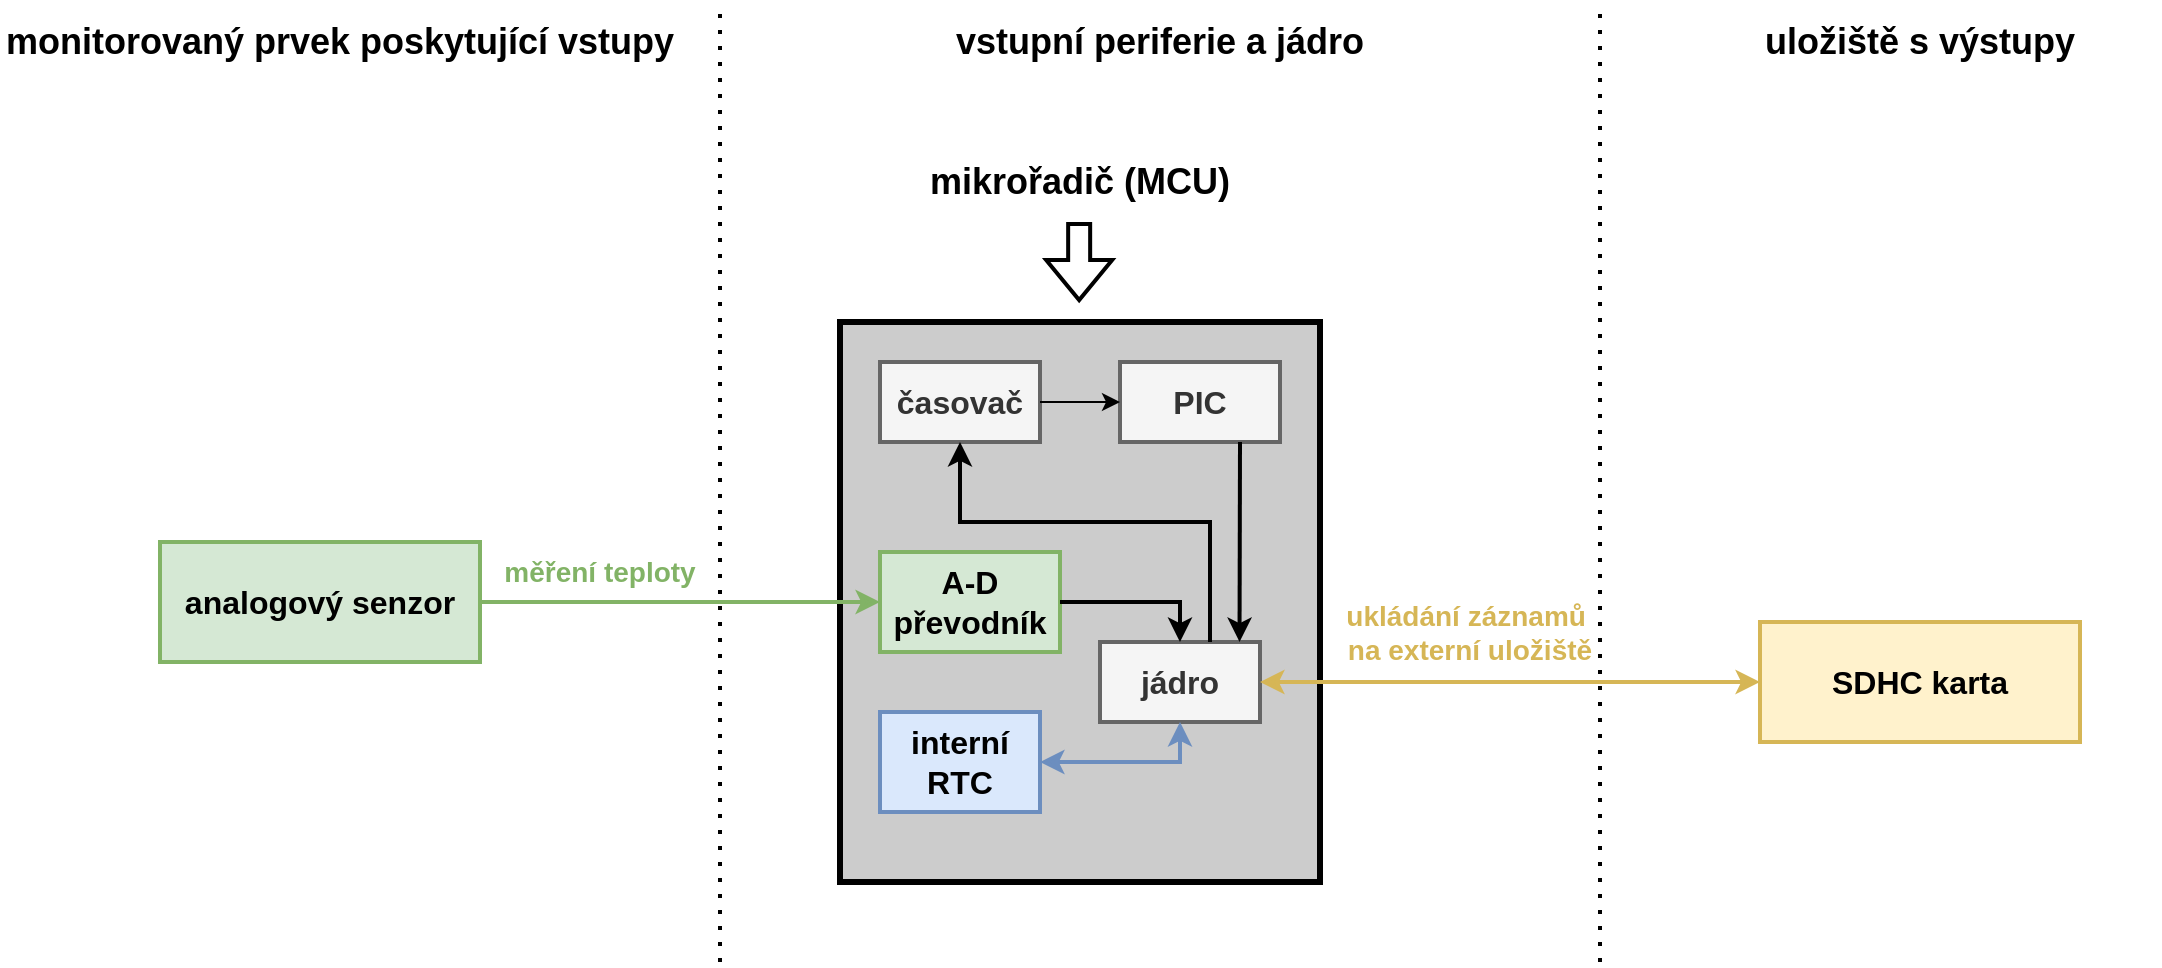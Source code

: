 <mxfile version="26.0.16">
  <diagram name="Page-1" id="1f4frj1IumFev-JVh3TB">
    <mxGraphModel dx="1434" dy="836" grid="1" gridSize="10" guides="1" tooltips="1" connect="1" arrows="1" fold="1" page="1" pageScale="1" pageWidth="1169" pageHeight="827" math="0" shadow="0">
      <root>
        <mxCell id="0" />
        <mxCell id="1" parent="0" />
        <mxCell id="nnQvtGdqVhCBiGd7Ad1P-1" value="" style="rounded=0;whiteSpace=wrap;html=1;strokeColor=#000000;strokeWidth=3;fillColor=#CCCCCC;" parent="1" vertex="1">
          <mxGeometry x="460" y="240" width="240" height="280" as="geometry" />
        </mxCell>
        <mxCell id="nnQvtGdqVhCBiGd7Ad1P-2" value="&lt;font style=&quot;font-size: 16px;&quot;&gt;&lt;b style=&quot;&quot;&gt;analogový senzor&lt;/b&gt;&lt;/font&gt;" style="rounded=0;whiteSpace=wrap;html=1;fillColor=#d5e8d4;strokeColor=#82b366;strokeWidth=2;" parent="1" vertex="1">
          <mxGeometry x="120" y="350" width="160" height="60" as="geometry" />
        </mxCell>
        <mxCell id="nnQvtGdqVhCBiGd7Ad1P-3" value="" style="endArrow=classic;html=1;rounded=0;entryX=0;entryY=0.5;entryDx=0;entryDy=0;exitX=1;exitY=0.5;exitDx=0;exitDy=0;fillColor=#d5e8d4;strokeColor=#82b366;strokeWidth=2;" parent="1" source="nnQvtGdqVhCBiGd7Ad1P-2" target="nnQvtGdqVhCBiGd7Ad1P-4" edge="1">
          <mxGeometry width="50" height="50" relative="1" as="geometry">
            <mxPoint x="220" y="450" as="sourcePoint" />
            <mxPoint x="380" y="430" as="targetPoint" />
          </mxGeometry>
        </mxCell>
        <mxCell id="nnQvtGdqVhCBiGd7Ad1P-4" value="&lt;font style=&quot;font-size: 16px;&quot;&gt;&lt;b style=&quot;&quot;&gt;A-D&lt;/b&gt;&lt;/font&gt;&lt;div&gt;&lt;font style=&quot;font-size: 16px;&quot;&gt;&lt;b style=&quot;&quot;&gt;převodník&lt;/b&gt;&lt;/font&gt;&lt;/div&gt;" style="rounded=0;whiteSpace=wrap;html=1;fillColor=#d5e8d4;strokeColor=#82b366;strokeWidth=2;" parent="1" vertex="1">
          <mxGeometry x="480" y="355" width="90" height="50" as="geometry" />
        </mxCell>
        <mxCell id="nnQvtGdqVhCBiGd7Ad1P-7" value="&lt;b style=&quot;&quot;&gt;&lt;font style=&quot;font-size: 16px;&quot;&gt;interní&lt;/font&gt;&lt;/b&gt;&lt;div&gt;&lt;b style=&quot;&quot;&gt;&lt;font style=&quot;font-size: 16px;&quot;&gt;RTC&lt;/font&gt;&lt;/b&gt;&lt;/div&gt;" style="rounded=0;whiteSpace=wrap;html=1;fillColor=#dae8fc;strokeColor=#6c8ebf;strokeWidth=2;" parent="1" vertex="1">
          <mxGeometry x="480" y="435" width="80" height="50" as="geometry" />
        </mxCell>
        <mxCell id="nnQvtGdqVhCBiGd7Ad1P-9" value="&lt;font style=&quot;font-size: 16px;&quot;&gt;&lt;b style=&quot;&quot;&gt;SDHC karta&lt;/b&gt;&lt;/font&gt;" style="rounded=0;whiteSpace=wrap;html=1;fillColor=#fff2cc;strokeColor=#d6b656;strokeWidth=2;" parent="1" vertex="1">
          <mxGeometry x="920" y="390" width="160" height="60" as="geometry" />
        </mxCell>
        <mxCell id="nnQvtGdqVhCBiGd7Ad1P-11" value="&lt;font style=&quot;font-size: 16px;&quot;&gt;&lt;b style=&quot;&quot;&gt;jádro&lt;/b&gt;&lt;/font&gt;" style="rounded=0;whiteSpace=wrap;html=1;fillColor=#f5f5f5;fontColor=#333333;strokeColor=#666666;strokeWidth=2;" parent="1" vertex="1">
          <mxGeometry x="590" y="400" width="80" height="40" as="geometry" />
        </mxCell>
        <mxCell id="nnQvtGdqVhCBiGd7Ad1P-12" value="" style="endArrow=classic;html=1;rounded=0;exitX=1;exitY=0.5;exitDx=0;exitDy=0;entryX=0.5;entryY=0;entryDx=0;entryDy=0;strokeWidth=2;" parent="1" source="nnQvtGdqVhCBiGd7Ad1P-4" target="nnQvtGdqVhCBiGd7Ad1P-11" edge="1">
          <mxGeometry width="50" height="50" relative="1" as="geometry">
            <mxPoint x="590" y="410" as="sourcePoint" />
            <mxPoint x="640" y="360" as="targetPoint" />
            <Array as="points">
              <mxPoint x="630" y="380" />
            </Array>
          </mxGeometry>
        </mxCell>
        <mxCell id="nnQvtGdqVhCBiGd7Ad1P-13" value="" style="endArrow=classic;html=1;rounded=0;exitX=1;exitY=0.5;exitDx=0;exitDy=0;entryX=0.5;entryY=1;entryDx=0;entryDy=0;startArrow=classic;startFill=1;fillColor=#dae8fc;strokeColor=#6c8ebf;strokeWidth=2;" parent="1" source="nnQvtGdqVhCBiGd7Ad1P-7" target="nnQvtGdqVhCBiGd7Ad1P-11" edge="1">
          <mxGeometry width="50" height="50" relative="1" as="geometry">
            <mxPoint x="590" y="410" as="sourcePoint" />
            <mxPoint x="640" y="360" as="targetPoint" />
            <Array as="points">
              <mxPoint x="630" y="460" />
            </Array>
          </mxGeometry>
        </mxCell>
        <mxCell id="nnQvtGdqVhCBiGd7Ad1P-15" value="&lt;font style=&quot;font-size: 16px;&quot;&gt;&lt;b style=&quot;&quot;&gt;časovač&lt;/b&gt;&lt;/font&gt;" style="rounded=0;whiteSpace=wrap;html=1;fillColor=#f5f5f5;fontColor=#333333;strokeColor=#666666;strokeWidth=2;" parent="1" vertex="1">
          <mxGeometry x="480" y="260" width="80" height="40" as="geometry" />
        </mxCell>
        <mxCell id="nnQvtGdqVhCBiGd7Ad1P-17" style="edgeStyle=orthogonalEdgeStyle;rounded=0;orthogonalLoop=1;jettySize=auto;html=1;exitX=0.5;exitY=1;exitDx=0;exitDy=0;startArrow=classic;startFill=1;endArrow=none;endFill=1;strokeWidth=2;" parent="1" source="nnQvtGdqVhCBiGd7Ad1P-15" edge="1">
          <mxGeometry relative="1" as="geometry">
            <mxPoint x="515" y="320.0" as="sourcePoint" />
            <mxPoint x="645" y="400" as="targetPoint" />
            <Array as="points">
              <mxPoint x="520" y="340" />
              <mxPoint x="645" y="340" />
            </Array>
          </mxGeometry>
        </mxCell>
        <mxCell id="nnQvtGdqVhCBiGd7Ad1P-24" value="&lt;font style=&quot;font-size: 16px;&quot;&gt;&lt;b style=&quot;&quot;&gt;PIC&lt;/b&gt;&lt;/font&gt;" style="rounded=0;whiteSpace=wrap;html=1;fillColor=#f5f5f5;fontColor=#333333;strokeColor=#666666;strokeWidth=2;" parent="1" vertex="1">
          <mxGeometry x="600" y="260" width="80" height="40" as="geometry" />
        </mxCell>
        <mxCell id="nnQvtGdqVhCBiGd7Ad1P-25" value="" style="endArrow=classic;html=1;rounded=0;exitX=1;exitY=0.5;exitDx=0;exitDy=0;entryX=0;entryY=0.5;entryDx=0;entryDy=0;" parent="1" source="nnQvtGdqVhCBiGd7Ad1P-15" target="nnQvtGdqVhCBiGd7Ad1P-24" edge="1">
          <mxGeometry width="50" height="50" relative="1" as="geometry">
            <mxPoint x="620" y="410" as="sourcePoint" />
            <mxPoint x="670" y="360" as="targetPoint" />
          </mxGeometry>
        </mxCell>
        <mxCell id="nnQvtGdqVhCBiGd7Ad1P-26" value="" style="endArrow=classic;html=1;rounded=0;exitX=0.75;exitY=1;exitDx=0;exitDy=0;entryX=0.872;entryY=-0.001;entryDx=0;entryDy=0;entryPerimeter=0;strokeWidth=2;" parent="1" source="nnQvtGdqVhCBiGd7Ad1P-24" target="nnQvtGdqVhCBiGd7Ad1P-11" edge="1">
          <mxGeometry width="50" height="50" relative="1" as="geometry">
            <mxPoint x="570" y="310" as="sourcePoint" />
            <mxPoint x="610" y="310" as="targetPoint" />
          </mxGeometry>
        </mxCell>
        <mxCell id="nnQvtGdqVhCBiGd7Ad1P-28" value="" style="shape=flexArrow;endArrow=classic;html=1;rounded=0;strokeColor=#000000;strokeWidth=2;" parent="1" edge="1">
          <mxGeometry width="50" height="50" relative="1" as="geometry">
            <mxPoint x="579.58" y="190" as="sourcePoint" />
            <mxPoint x="579.58" y="230" as="targetPoint" />
          </mxGeometry>
        </mxCell>
        <mxCell id="nnQvtGdqVhCBiGd7Ad1P-29" value="&lt;b&gt;&lt;font style=&quot;color: rgb(0, 0, 0); font-size: 18px;&quot;&gt;mikrořadič (MCU)&lt;/font&gt;&lt;/b&gt;" style="text;html=1;align=center;verticalAlign=middle;whiteSpace=wrap;rounded=0;" parent="1" vertex="1">
          <mxGeometry x="490" y="150" width="180" height="40" as="geometry" />
        </mxCell>
        <mxCell id="nnQvtGdqVhCBiGd7Ad1P-31" value="&lt;font style=&quot;font-size: 14px;&quot;&gt;&lt;b&gt;měření teploty&lt;/b&gt;&lt;/font&gt;" style="text;html=1;align=center;verticalAlign=middle;whiteSpace=wrap;rounded=0;fillColor=none;strokeColor=none;fontColor=#82B366;" parent="1" vertex="1">
          <mxGeometry x="240" y="350" width="200" height="30" as="geometry" />
        </mxCell>
        <mxCell id="nnQvtGdqVhCBiGd7Ad1P-33" value="" style="endArrow=classic;startArrow=classic;html=1;rounded=0;entryX=0;entryY=0.5;entryDx=0;entryDy=0;fillColor=#fff2cc;strokeColor=#d6b656;strokeWidth=2;" parent="1" target="nnQvtGdqVhCBiGd7Ad1P-9" edge="1">
          <mxGeometry width="50" height="50" relative="1" as="geometry">
            <mxPoint x="670" y="420" as="sourcePoint" />
            <mxPoint x="620" y="370" as="targetPoint" />
          </mxGeometry>
        </mxCell>
        <mxCell id="nnQvtGdqVhCBiGd7Ad1P-34" value="&lt;font style=&quot;color: rgb(214, 182, 86); font-size: 14px;&quot;&gt;&lt;b&gt;&lt;font style=&quot;&quot;&gt;ukládání&amp;nbsp;&lt;/font&gt;&lt;span style=&quot;background-color: transparent;&quot;&gt;záznamů&amp;nbsp;&lt;/span&gt;&lt;/b&gt;&lt;/font&gt;&lt;div&gt;&lt;font style=&quot;color: rgb(214, 182, 86); font-size: 14px;&quot;&gt;&lt;b&gt;&lt;span style=&quot;background-color: transparent;&quot;&gt;na externí uložiště&lt;/span&gt;&lt;/b&gt;&lt;/font&gt;&lt;/div&gt;" style="text;html=1;align=center;verticalAlign=middle;whiteSpace=wrap;rounded=0;fillColor=none;strokeColor=none;fontColor=#82B366;" parent="1" vertex="1">
          <mxGeometry x="700" y="370" width="150" height="50" as="geometry" />
        </mxCell>
        <mxCell id="BQqC8ixx6dhgrJm7TBwu-1" value="" style="endArrow=none;dashed=1;html=1;dashPattern=1 3;strokeWidth=2;rounded=0;" parent="1" edge="1">
          <mxGeometry width="50" height="50" relative="1" as="geometry">
            <mxPoint x="400" y="560" as="sourcePoint" />
            <mxPoint x="400" y="80" as="targetPoint" />
          </mxGeometry>
        </mxCell>
        <mxCell id="BQqC8ixx6dhgrJm7TBwu-2" value="" style="endArrow=none;dashed=1;html=1;dashPattern=1 3;strokeWidth=2;rounded=0;" parent="1" edge="1">
          <mxGeometry width="50" height="50" relative="1" as="geometry">
            <mxPoint x="840" y="560" as="sourcePoint" />
            <mxPoint x="840" y="80" as="targetPoint" />
          </mxGeometry>
        </mxCell>
        <mxCell id="BQqC8ixx6dhgrJm7TBwu-3" value="&lt;font style=&quot;font-size: 18px;&quot;&gt;&lt;b style=&quot;&quot;&gt;monitorovaný prvek poskytující vstupy&lt;/b&gt;&lt;/font&gt;" style="text;html=1;align=center;verticalAlign=middle;whiteSpace=wrap;rounded=0;" parent="1" vertex="1">
          <mxGeometry x="40" y="80" width="340" height="40" as="geometry" />
        </mxCell>
        <mxCell id="BQqC8ixx6dhgrJm7TBwu-4" value="&lt;font style=&quot;font-size: 18px;&quot;&gt;&lt;b style=&quot;&quot;&gt;vstupní periferie a jádro&lt;/b&gt;&lt;/font&gt;" style="text;html=1;align=center;verticalAlign=middle;whiteSpace=wrap;rounded=0;" parent="1" vertex="1">
          <mxGeometry x="440" y="80" width="360" height="40" as="geometry" />
        </mxCell>
        <mxCell id="BQqC8ixx6dhgrJm7TBwu-5" value="&lt;font style=&quot;font-size: 18px;&quot;&gt;&lt;b style=&quot;&quot;&gt;uložiště s výstupy&lt;/b&gt;&lt;/font&gt;" style="text;html=1;align=center;verticalAlign=middle;whiteSpace=wrap;rounded=0;" parent="1" vertex="1">
          <mxGeometry x="880" y="80" width="240" height="40" as="geometry" />
        </mxCell>
      </root>
    </mxGraphModel>
  </diagram>
</mxfile>
